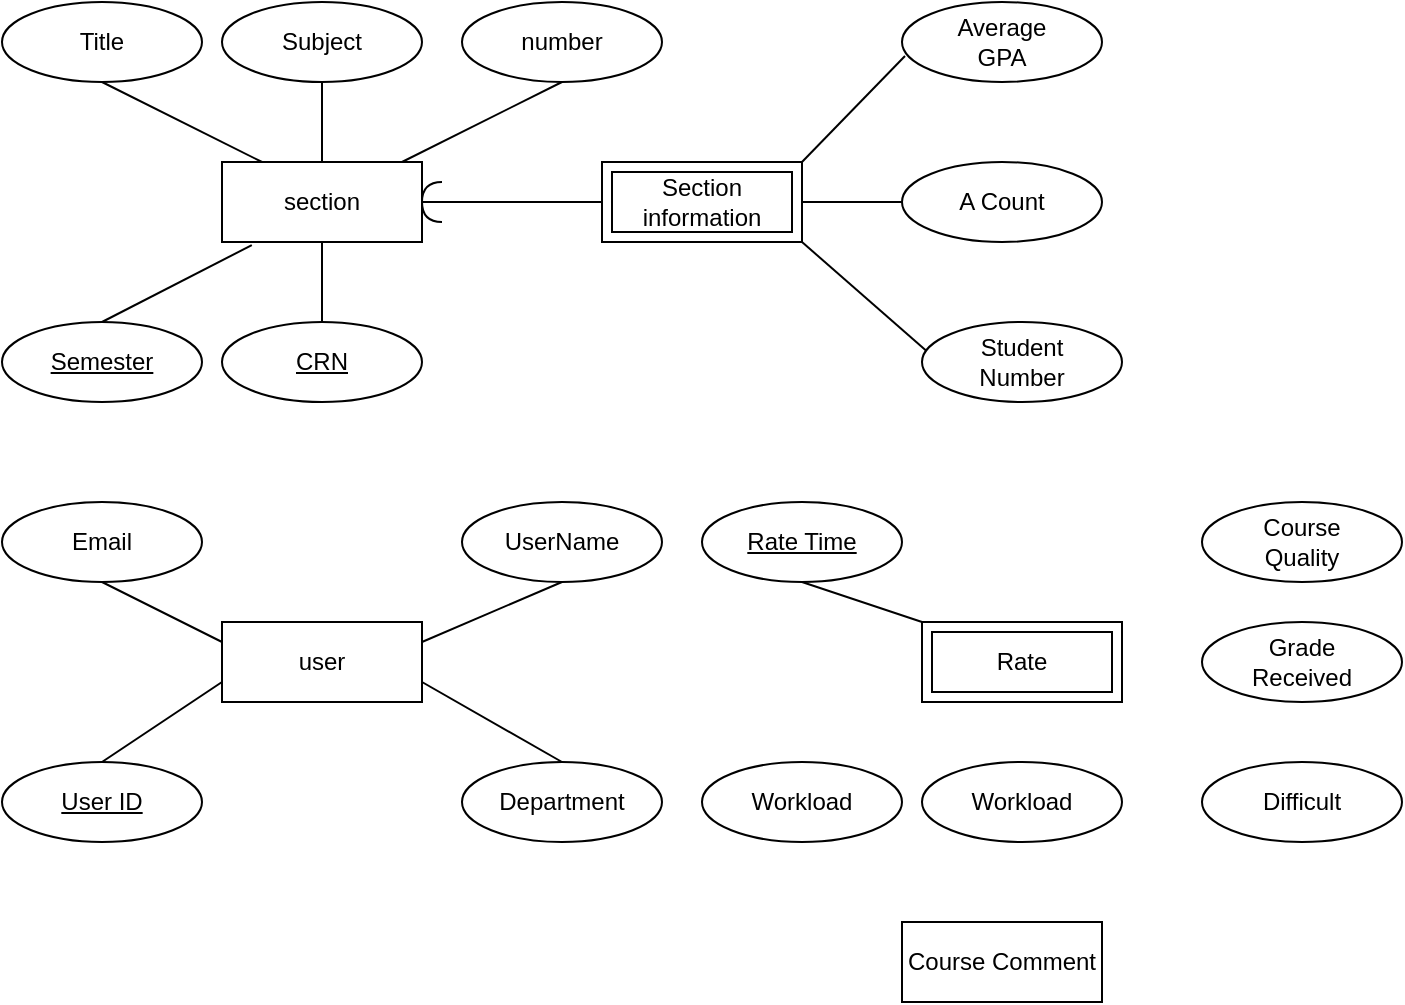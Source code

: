 <mxfile version="16.6.2" type="github">
  <diagram id="R2lEEEUBdFMjLlhIrx00" name="Page-1">
    <mxGraphModel dx="944" dy="525" grid="1" gridSize="10" guides="1" tooltips="1" connect="1" arrows="1" fold="1" page="1" pageScale="1" pageWidth="850" pageHeight="1100" math="0" shadow="0" extFonts="Permanent Marker^https://fonts.googleapis.com/css?family=Permanent+Marker">
      <root>
        <mxCell id="0" />
        <mxCell id="1" parent="0" />
        <mxCell id="-RDtFCCh9KVztdq01JmE-1" value="section" style="whiteSpace=wrap;html=1;align=center;" vertex="1" parent="1">
          <mxGeometry x="120" y="160" width="100" height="40" as="geometry" />
        </mxCell>
        <mxCell id="-RDtFCCh9KVztdq01JmE-3" value="user" style="whiteSpace=wrap;html=1;align=center;" vertex="1" parent="1">
          <mxGeometry x="120" y="390" width="100" height="40" as="geometry" />
        </mxCell>
        <mxCell id="-RDtFCCh9KVztdq01JmE-4" value="Course Comment" style="whiteSpace=wrap;html=1;align=center;" vertex="1" parent="1">
          <mxGeometry x="460" y="540" width="100" height="40" as="geometry" />
        </mxCell>
        <mxCell id="-RDtFCCh9KVztdq01JmE-8" value="Subject" style="ellipse;whiteSpace=wrap;html=1;align=center;" vertex="1" parent="1">
          <mxGeometry x="120" y="80" width="100" height="40" as="geometry" />
        </mxCell>
        <mxCell id="-RDtFCCh9KVztdq01JmE-10" value="" style="endArrow=none;html=1;rounded=0;exitX=0.5;exitY=1;exitDx=0;exitDy=0;" edge="1" parent="1" source="-RDtFCCh9KVztdq01JmE-29">
          <mxGeometry relative="1" as="geometry">
            <mxPoint x="70" y="120" as="sourcePoint" />
            <mxPoint x="140" y="160" as="targetPoint" />
          </mxGeometry>
        </mxCell>
        <mxCell id="-RDtFCCh9KVztdq01JmE-11" value="" style="endArrow=none;html=1;rounded=0;entryX=0.5;entryY=1;entryDx=0;entryDy=0;" edge="1" parent="1" target="-RDtFCCh9KVztdq01JmE-8">
          <mxGeometry relative="1" as="geometry">
            <mxPoint x="170" y="160" as="sourcePoint" />
            <mxPoint x="310" y="160" as="targetPoint" />
          </mxGeometry>
        </mxCell>
        <mxCell id="-RDtFCCh9KVztdq01JmE-12" value="number" style="ellipse;whiteSpace=wrap;html=1;align=center;" vertex="1" parent="1">
          <mxGeometry x="240" y="80" width="100" height="40" as="geometry" />
        </mxCell>
        <mxCell id="-RDtFCCh9KVztdq01JmE-14" value="" style="endArrow=none;html=1;rounded=0;entryX=0.5;entryY=1;entryDx=0;entryDy=0;" edge="1" parent="1" target="-RDtFCCh9KVztdq01JmE-12">
          <mxGeometry relative="1" as="geometry">
            <mxPoint x="210" y="160" as="sourcePoint" />
            <mxPoint x="370" y="160" as="targetPoint" />
          </mxGeometry>
        </mxCell>
        <mxCell id="-RDtFCCh9KVztdq01JmE-15" value="Semester" style="ellipse;whiteSpace=wrap;html=1;align=center;fontStyle=4;" vertex="1" parent="1">
          <mxGeometry x="10" y="240" width="100" height="40" as="geometry" />
        </mxCell>
        <mxCell id="-RDtFCCh9KVztdq01JmE-16" value="" style="endArrow=none;html=1;rounded=0;exitX=0.5;exitY=0;exitDx=0;exitDy=0;entryX=0.149;entryY=1.039;entryDx=0;entryDy=0;entryPerimeter=0;" edge="1" parent="1" source="-RDtFCCh9KVztdq01JmE-15" target="-RDtFCCh9KVztdq01JmE-1">
          <mxGeometry width="50" height="50" relative="1" as="geometry">
            <mxPoint x="360" y="210" as="sourcePoint" />
            <mxPoint x="120" y="190" as="targetPoint" />
          </mxGeometry>
        </mxCell>
        <mxCell id="-RDtFCCh9KVztdq01JmE-18" value="CRN" style="ellipse;whiteSpace=wrap;html=1;align=center;fontStyle=4;" vertex="1" parent="1">
          <mxGeometry x="120" y="240" width="100" height="40" as="geometry" />
        </mxCell>
        <mxCell id="-RDtFCCh9KVztdq01JmE-29" value="Title" style="ellipse;whiteSpace=wrap;html=1;align=center;" vertex="1" parent="1">
          <mxGeometry x="10" y="80" width="100" height="40" as="geometry" />
        </mxCell>
        <mxCell id="-RDtFCCh9KVztdq01JmE-30" value="" style="endArrow=none;html=1;rounded=0;exitX=0.5;exitY=0;exitDx=0;exitDy=0;" edge="1" parent="1" source="-RDtFCCh9KVztdq01JmE-18" target="-RDtFCCh9KVztdq01JmE-1">
          <mxGeometry width="50" height="50" relative="1" as="geometry">
            <mxPoint x="280" y="250" as="sourcePoint" />
            <mxPoint x="330" y="200" as="targetPoint" />
          </mxGeometry>
        </mxCell>
        <mxCell id="-RDtFCCh9KVztdq01JmE-31" value="Section information" style="shape=ext;margin=3;double=1;whiteSpace=wrap;html=1;align=center;" vertex="1" parent="1">
          <mxGeometry x="310" y="160" width="100" height="40" as="geometry" />
        </mxCell>
        <mxCell id="-RDtFCCh9KVztdq01JmE-36" value="Average &lt;br&gt;GPA" style="ellipse;whiteSpace=wrap;html=1;align=center;" vertex="1" parent="1">
          <mxGeometry x="460" y="80" width="100" height="40" as="geometry" />
        </mxCell>
        <mxCell id="-RDtFCCh9KVztdq01JmE-37" value="A Count" style="ellipse;whiteSpace=wrap;html=1;align=center;" vertex="1" parent="1">
          <mxGeometry x="460" y="160" width="100" height="40" as="geometry" />
        </mxCell>
        <mxCell id="-RDtFCCh9KVztdq01JmE-38" value="Student &lt;br&gt;Number" style="ellipse;whiteSpace=wrap;html=1;align=center;" vertex="1" parent="1">
          <mxGeometry x="470" y="240" width="100" height="40" as="geometry" />
        </mxCell>
        <mxCell id="-RDtFCCh9KVztdq01JmE-39" value="" style="endArrow=none;html=1;rounded=0;exitX=0.015;exitY=0.675;exitDx=0;exitDy=0;exitPerimeter=0;entryX=1;entryY=0;entryDx=0;entryDy=0;" edge="1" parent="1" source="-RDtFCCh9KVztdq01JmE-36" target="-RDtFCCh9KVztdq01JmE-31">
          <mxGeometry relative="1" as="geometry">
            <mxPoint x="290" y="260" as="sourcePoint" />
            <mxPoint x="450" y="260" as="targetPoint" />
          </mxGeometry>
        </mxCell>
        <mxCell id="-RDtFCCh9KVztdq01JmE-40" value="" style="endArrow=none;html=1;rounded=0;exitX=0;exitY=0.5;exitDx=0;exitDy=0;entryX=1;entryY=0.5;entryDx=0;entryDy=0;" edge="1" parent="1" source="-RDtFCCh9KVztdq01JmE-37" target="-RDtFCCh9KVztdq01JmE-31">
          <mxGeometry relative="1" as="geometry">
            <mxPoint x="330" y="250" as="sourcePoint" />
            <mxPoint x="490" y="250" as="targetPoint" />
          </mxGeometry>
        </mxCell>
        <mxCell id="-RDtFCCh9KVztdq01JmE-41" value="" style="endArrow=none;html=1;rounded=0;exitX=1;exitY=1;exitDx=0;exitDy=0;entryX=0.02;entryY=0.357;entryDx=0;entryDy=0;entryPerimeter=0;" edge="1" parent="1" source="-RDtFCCh9KVztdq01JmE-31" target="-RDtFCCh9KVztdq01JmE-38">
          <mxGeometry relative="1" as="geometry">
            <mxPoint x="320" y="280" as="sourcePoint" />
            <mxPoint x="480" y="280" as="targetPoint" />
          </mxGeometry>
        </mxCell>
        <mxCell id="-RDtFCCh9KVztdq01JmE-44" value="" style="shape=requiredInterface;html=1;verticalLabelPosition=bottom;sketch=0;direction=west;" vertex="1" parent="1">
          <mxGeometry x="220" y="170" width="10" height="20" as="geometry" />
        </mxCell>
        <mxCell id="-RDtFCCh9KVztdq01JmE-47" value="" style="endArrow=none;html=1;rounded=0;exitX=1;exitY=0.5;exitDx=0;exitDy=0;exitPerimeter=0;entryX=0;entryY=0.5;entryDx=0;entryDy=0;" edge="1" parent="1" source="-RDtFCCh9KVztdq01JmE-44" target="-RDtFCCh9KVztdq01JmE-31">
          <mxGeometry width="50" height="50" relative="1" as="geometry">
            <mxPoint x="250" y="260" as="sourcePoint" />
            <mxPoint x="300" y="210" as="targetPoint" />
          </mxGeometry>
        </mxCell>
        <mxCell id="-RDtFCCh9KVztdq01JmE-48" value="Email" style="ellipse;whiteSpace=wrap;html=1;align=center;" vertex="1" parent="1">
          <mxGeometry x="10" y="330" width="100" height="40" as="geometry" />
        </mxCell>
        <mxCell id="-RDtFCCh9KVztdq01JmE-49" value="" style="endArrow=none;html=1;rounded=0;exitX=0;exitY=0.25;exitDx=0;exitDy=0;entryX=0.5;entryY=1;entryDx=0;entryDy=0;" edge="1" parent="1" source="-RDtFCCh9KVztdq01JmE-3" target="-RDtFCCh9KVztdq01JmE-48">
          <mxGeometry width="50" height="50" relative="1" as="geometry">
            <mxPoint x="30" y="460" as="sourcePoint" />
            <mxPoint x="80" y="410" as="targetPoint" />
          </mxGeometry>
        </mxCell>
        <mxCell id="-RDtFCCh9KVztdq01JmE-50" value="User ID" style="ellipse;whiteSpace=wrap;html=1;align=center;fontStyle=4;" vertex="1" parent="1">
          <mxGeometry x="10" y="460" width="100" height="40" as="geometry" />
        </mxCell>
        <mxCell id="-RDtFCCh9KVztdq01JmE-53" value="" style="endArrow=none;html=1;rounded=0;exitX=0.5;exitY=0;exitDx=0;exitDy=0;entryX=0;entryY=0.75;entryDx=0;entryDy=0;" edge="1" parent="1" source="-RDtFCCh9KVztdq01JmE-50" target="-RDtFCCh9KVztdq01JmE-3">
          <mxGeometry relative="1" as="geometry">
            <mxPoint x="10" y="430" as="sourcePoint" />
            <mxPoint x="170" y="430" as="targetPoint" />
          </mxGeometry>
        </mxCell>
        <mxCell id="-RDtFCCh9KVztdq01JmE-54" value="UserName" style="ellipse;whiteSpace=wrap;html=1;align=center;" vertex="1" parent="1">
          <mxGeometry x="240" y="330" width="100" height="40" as="geometry" />
        </mxCell>
        <mxCell id="-RDtFCCh9KVztdq01JmE-56" value="" style="endArrow=none;html=1;rounded=0;exitX=1;exitY=0.25;exitDx=0;exitDy=0;entryX=0.5;entryY=1;entryDx=0;entryDy=0;" edge="1" parent="1" source="-RDtFCCh9KVztdq01JmE-3" target="-RDtFCCh9KVztdq01JmE-54">
          <mxGeometry relative="1" as="geometry">
            <mxPoint x="270" y="330" as="sourcePoint" />
            <mxPoint x="430" y="330" as="targetPoint" />
          </mxGeometry>
        </mxCell>
        <mxCell id="-RDtFCCh9KVztdq01JmE-57" value="Department" style="ellipse;whiteSpace=wrap;html=1;align=center;" vertex="1" parent="1">
          <mxGeometry x="240" y="460" width="100" height="40" as="geometry" />
        </mxCell>
        <mxCell id="-RDtFCCh9KVztdq01JmE-58" value="" style="endArrow=none;html=1;rounded=0;exitX=0.5;exitY=0;exitDx=0;exitDy=0;" edge="1" parent="1" source="-RDtFCCh9KVztdq01JmE-57">
          <mxGeometry relative="1" as="geometry">
            <mxPoint x="230" y="430" as="sourcePoint" />
            <mxPoint x="220" y="420" as="targetPoint" />
          </mxGeometry>
        </mxCell>
        <mxCell id="-RDtFCCh9KVztdq01JmE-59" value="Rate" style="shape=ext;margin=3;double=1;whiteSpace=wrap;html=1;align=center;" vertex="1" parent="1">
          <mxGeometry x="470" y="390" width="100" height="40" as="geometry" />
        </mxCell>
        <mxCell id="-RDtFCCh9KVztdq01JmE-62" value="Rate Time" style="ellipse;whiteSpace=wrap;html=1;align=center;fontStyle=4;" vertex="1" parent="1">
          <mxGeometry x="360" y="330" width="100" height="40" as="geometry" />
        </mxCell>
        <mxCell id="-RDtFCCh9KVztdq01JmE-63" value="" style="endArrow=none;html=1;rounded=0;exitX=0.5;exitY=1;exitDx=0;exitDy=0;entryX=0;entryY=0;entryDx=0;entryDy=0;" edge="1" parent="1" source="-RDtFCCh9KVztdq01JmE-62" target="-RDtFCCh9KVztdq01JmE-59">
          <mxGeometry relative="1" as="geometry">
            <mxPoint x="390" y="420" as="sourcePoint" />
            <mxPoint x="550" y="420" as="targetPoint" />
          </mxGeometry>
        </mxCell>
        <mxCell id="-RDtFCCh9KVztdq01JmE-64" value="Grade&lt;br&gt;Received" style="ellipse;whiteSpace=wrap;html=1;align=center;" vertex="1" parent="1">
          <mxGeometry x="610" y="390" width="100" height="40" as="geometry" />
        </mxCell>
        <mxCell id="-RDtFCCh9KVztdq01JmE-65" value="Course &lt;br&gt;Quality" style="ellipse;whiteSpace=wrap;html=1;align=center;" vertex="1" parent="1">
          <mxGeometry x="610" y="330" width="100" height="40" as="geometry" />
        </mxCell>
        <mxCell id="-RDtFCCh9KVztdq01JmE-67" value="Difficult" style="ellipse;whiteSpace=wrap;html=1;align=center;" vertex="1" parent="1">
          <mxGeometry x="610" y="460" width="100" height="40" as="geometry" />
        </mxCell>
        <mxCell id="-RDtFCCh9KVztdq01JmE-68" value="Workload" style="ellipse;whiteSpace=wrap;html=1;align=center;" vertex="1" parent="1">
          <mxGeometry x="470" y="460" width="100" height="40" as="geometry" />
        </mxCell>
        <mxCell id="-RDtFCCh9KVztdq01JmE-69" value="Workload" style="ellipse;whiteSpace=wrap;html=1;align=center;" vertex="1" parent="1">
          <mxGeometry x="360" y="460" width="100" height="40" as="geometry" />
        </mxCell>
      </root>
    </mxGraphModel>
  </diagram>
</mxfile>
